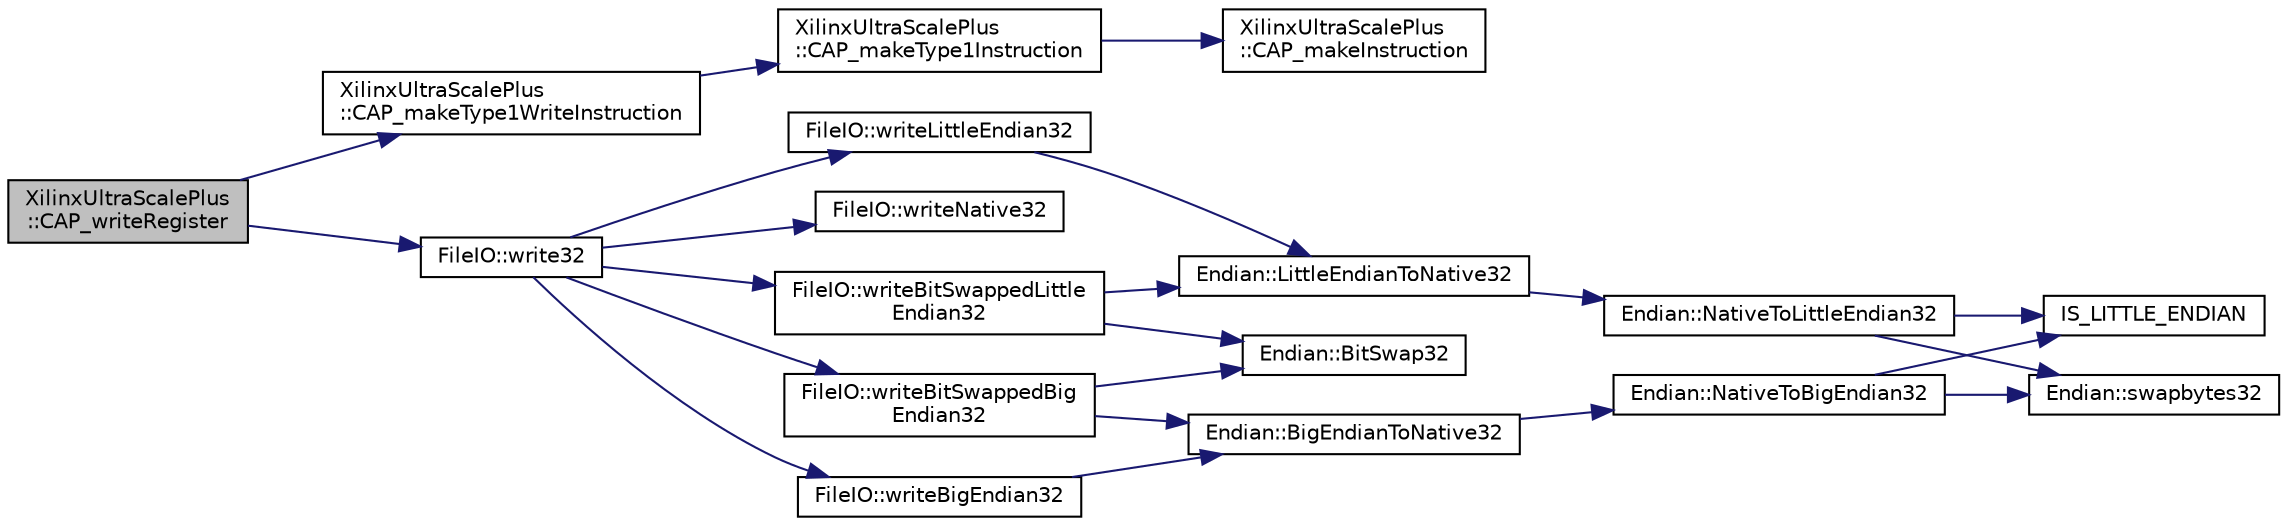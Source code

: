 digraph "XilinxUltraScalePlus::CAP_writeRegister"
{
 // INTERACTIVE_SVG=YES
 // LATEX_PDF_SIZE
  edge [fontname="Helvetica",fontsize="10",labelfontname="Helvetica",labelfontsize="10"];
  node [fontname="Helvetica",fontsize="10",shape=record];
  rankdir="LR";
  Node1 [label="XilinxUltraScalePlus\l::CAP_writeRegister",height=0.2,width=0.4,color="black", fillcolor="grey75", style="filled", fontcolor="black",tooltip=" "];
  Node1 -> Node2 [color="midnightblue",fontsize="10",style="solid",fontname="Helvetica"];
  Node2 [label="XilinxUltraScalePlus\l::CAP_makeType1WriteInstruction",height=0.2,width=0.4,color="black", fillcolor="white", style="filled",URL="$classXilinxUltraScalePlus.html#ab35a91fcdb182224b63bdffd57c3cc48",tooltip=" "];
  Node2 -> Node3 [color="midnightblue",fontsize="10",style="solid",fontname="Helvetica"];
  Node3 [label="XilinxUltraScalePlus\l::CAP_makeType1Instruction",height=0.2,width=0.4,color="black", fillcolor="white", style="filled",URL="$classXilinxUltraScalePlus.html#a1d778781731c87486eebba98b97ef77b",tooltip=" "];
  Node3 -> Node4 [color="midnightblue",fontsize="10",style="solid",fontname="Helvetica"];
  Node4 [label="XilinxUltraScalePlus\l::CAP_makeInstruction",height=0.2,width=0.4,color="black", fillcolor="white", style="filled",URL="$classXilinxUltraScalePlus.html#aa261ea6bf2b474d7aee3ab061853cd7e",tooltip=" "];
  Node1 -> Node5 [color="midnightblue",fontsize="10",style="solid",fontname="Helvetica"];
  Node5 [label="FileIO::write32",height=0.2,width=0.4,color="black", fillcolor="white", style="filled",URL="$namespaceFileIO.html#a016934d3d8c167e7784f826b987cda3f",tooltip=" "];
  Node5 -> Node6 [color="midnightblue",fontsize="10",style="solid",fontname="Helvetica"];
  Node6 [label="FileIO::writeBigEndian32",height=0.2,width=0.4,color="black", fillcolor="white", style="filled",URL="$namespaceFileIO.html#a0b69d50fa3cb892a02baca2296f1c54d",tooltip=" "];
  Node6 -> Node7 [color="midnightblue",fontsize="10",style="solid",fontname="Helvetica"];
  Node7 [label="Endian::BigEndianToNative32",height=0.2,width=0.4,color="black", fillcolor="white", style="filled",URL="$namespaceEndian.html#a6a54530860ad8ec19facaaa26ae9a6ae",tooltip=" "];
  Node7 -> Node8 [color="midnightblue",fontsize="10",style="solid",fontname="Helvetica"];
  Node8 [label="Endian::NativeToBigEndian32",height=0.2,width=0.4,color="black", fillcolor="white", style="filled",URL="$namespaceEndian.html#a7cd80b2cb2ed674196a68549c8489f88",tooltip=" "];
  Node8 -> Node9 [color="midnightblue",fontsize="10",style="solid",fontname="Helvetica"];
  Node9 [label="IS_LITTLE_ENDIAN",height=0.2,width=0.4,color="black", fillcolor="white", style="filled",URL="$endianess_8h.html#a09334e77fb4b0057f3d9ef99a5ae987c",tooltip=" "];
  Node8 -> Node10 [color="midnightblue",fontsize="10",style="solid",fontname="Helvetica"];
  Node10 [label="Endian::swapbytes32",height=0.2,width=0.4,color="black", fillcolor="white", style="filled",URL="$namespaceEndian.html#a7c0178c39449483c29a1a305d0a73606",tooltip=" "];
  Node5 -> Node11 [color="midnightblue",fontsize="10",style="solid",fontname="Helvetica"];
  Node11 [label="FileIO::writeBitSwappedBig\lEndian32",height=0.2,width=0.4,color="black", fillcolor="white", style="filled",URL="$namespaceFileIO.html#af08039fd5e011e286b216b67140959ea",tooltip=" "];
  Node11 -> Node7 [color="midnightblue",fontsize="10",style="solid",fontname="Helvetica"];
  Node11 -> Node12 [color="midnightblue",fontsize="10",style="solid",fontname="Helvetica"];
  Node12 [label="Endian::BitSwap32",height=0.2,width=0.4,color="black", fillcolor="white", style="filled",URL="$namespaceEndian.html#abaf85e5d8d9641e35ffb4a5bcfc37f84",tooltip=" "];
  Node5 -> Node13 [color="midnightblue",fontsize="10",style="solid",fontname="Helvetica"];
  Node13 [label="FileIO::writeBitSwappedLittle\lEndian32",height=0.2,width=0.4,color="black", fillcolor="white", style="filled",URL="$namespaceFileIO.html#a60d14999a525e60b548765722c0cc49a",tooltip=" "];
  Node13 -> Node12 [color="midnightblue",fontsize="10",style="solid",fontname="Helvetica"];
  Node13 -> Node14 [color="midnightblue",fontsize="10",style="solid",fontname="Helvetica"];
  Node14 [label="Endian::LittleEndianToNative32",height=0.2,width=0.4,color="black", fillcolor="white", style="filled",URL="$namespaceEndian.html#aabd838029ed523d5280997f4ca10f859",tooltip=" "];
  Node14 -> Node15 [color="midnightblue",fontsize="10",style="solid",fontname="Helvetica"];
  Node15 [label="Endian::NativeToLittleEndian32",height=0.2,width=0.4,color="black", fillcolor="white", style="filled",URL="$namespaceEndian.html#a4ef36a4fee2f667cf8ac3f67017716bb",tooltip=" "];
  Node15 -> Node9 [color="midnightblue",fontsize="10",style="solid",fontname="Helvetica"];
  Node15 -> Node10 [color="midnightblue",fontsize="10",style="solid",fontname="Helvetica"];
  Node5 -> Node16 [color="midnightblue",fontsize="10",style="solid",fontname="Helvetica"];
  Node16 [label="FileIO::writeLittleEndian32",height=0.2,width=0.4,color="black", fillcolor="white", style="filled",URL="$namespaceFileIO.html#aaf3a57cefdd3a674741d9447c5fcf2a2",tooltip=" "];
  Node16 -> Node14 [color="midnightblue",fontsize="10",style="solid",fontname="Helvetica"];
  Node5 -> Node17 [color="midnightblue",fontsize="10",style="solid",fontname="Helvetica"];
  Node17 [label="FileIO::writeNative32",height=0.2,width=0.4,color="black", fillcolor="white", style="filled",URL="$namespaceFileIO.html#a8c0dbfd2ab8a248ca642203dc84bd2a4",tooltip=" "];
}
